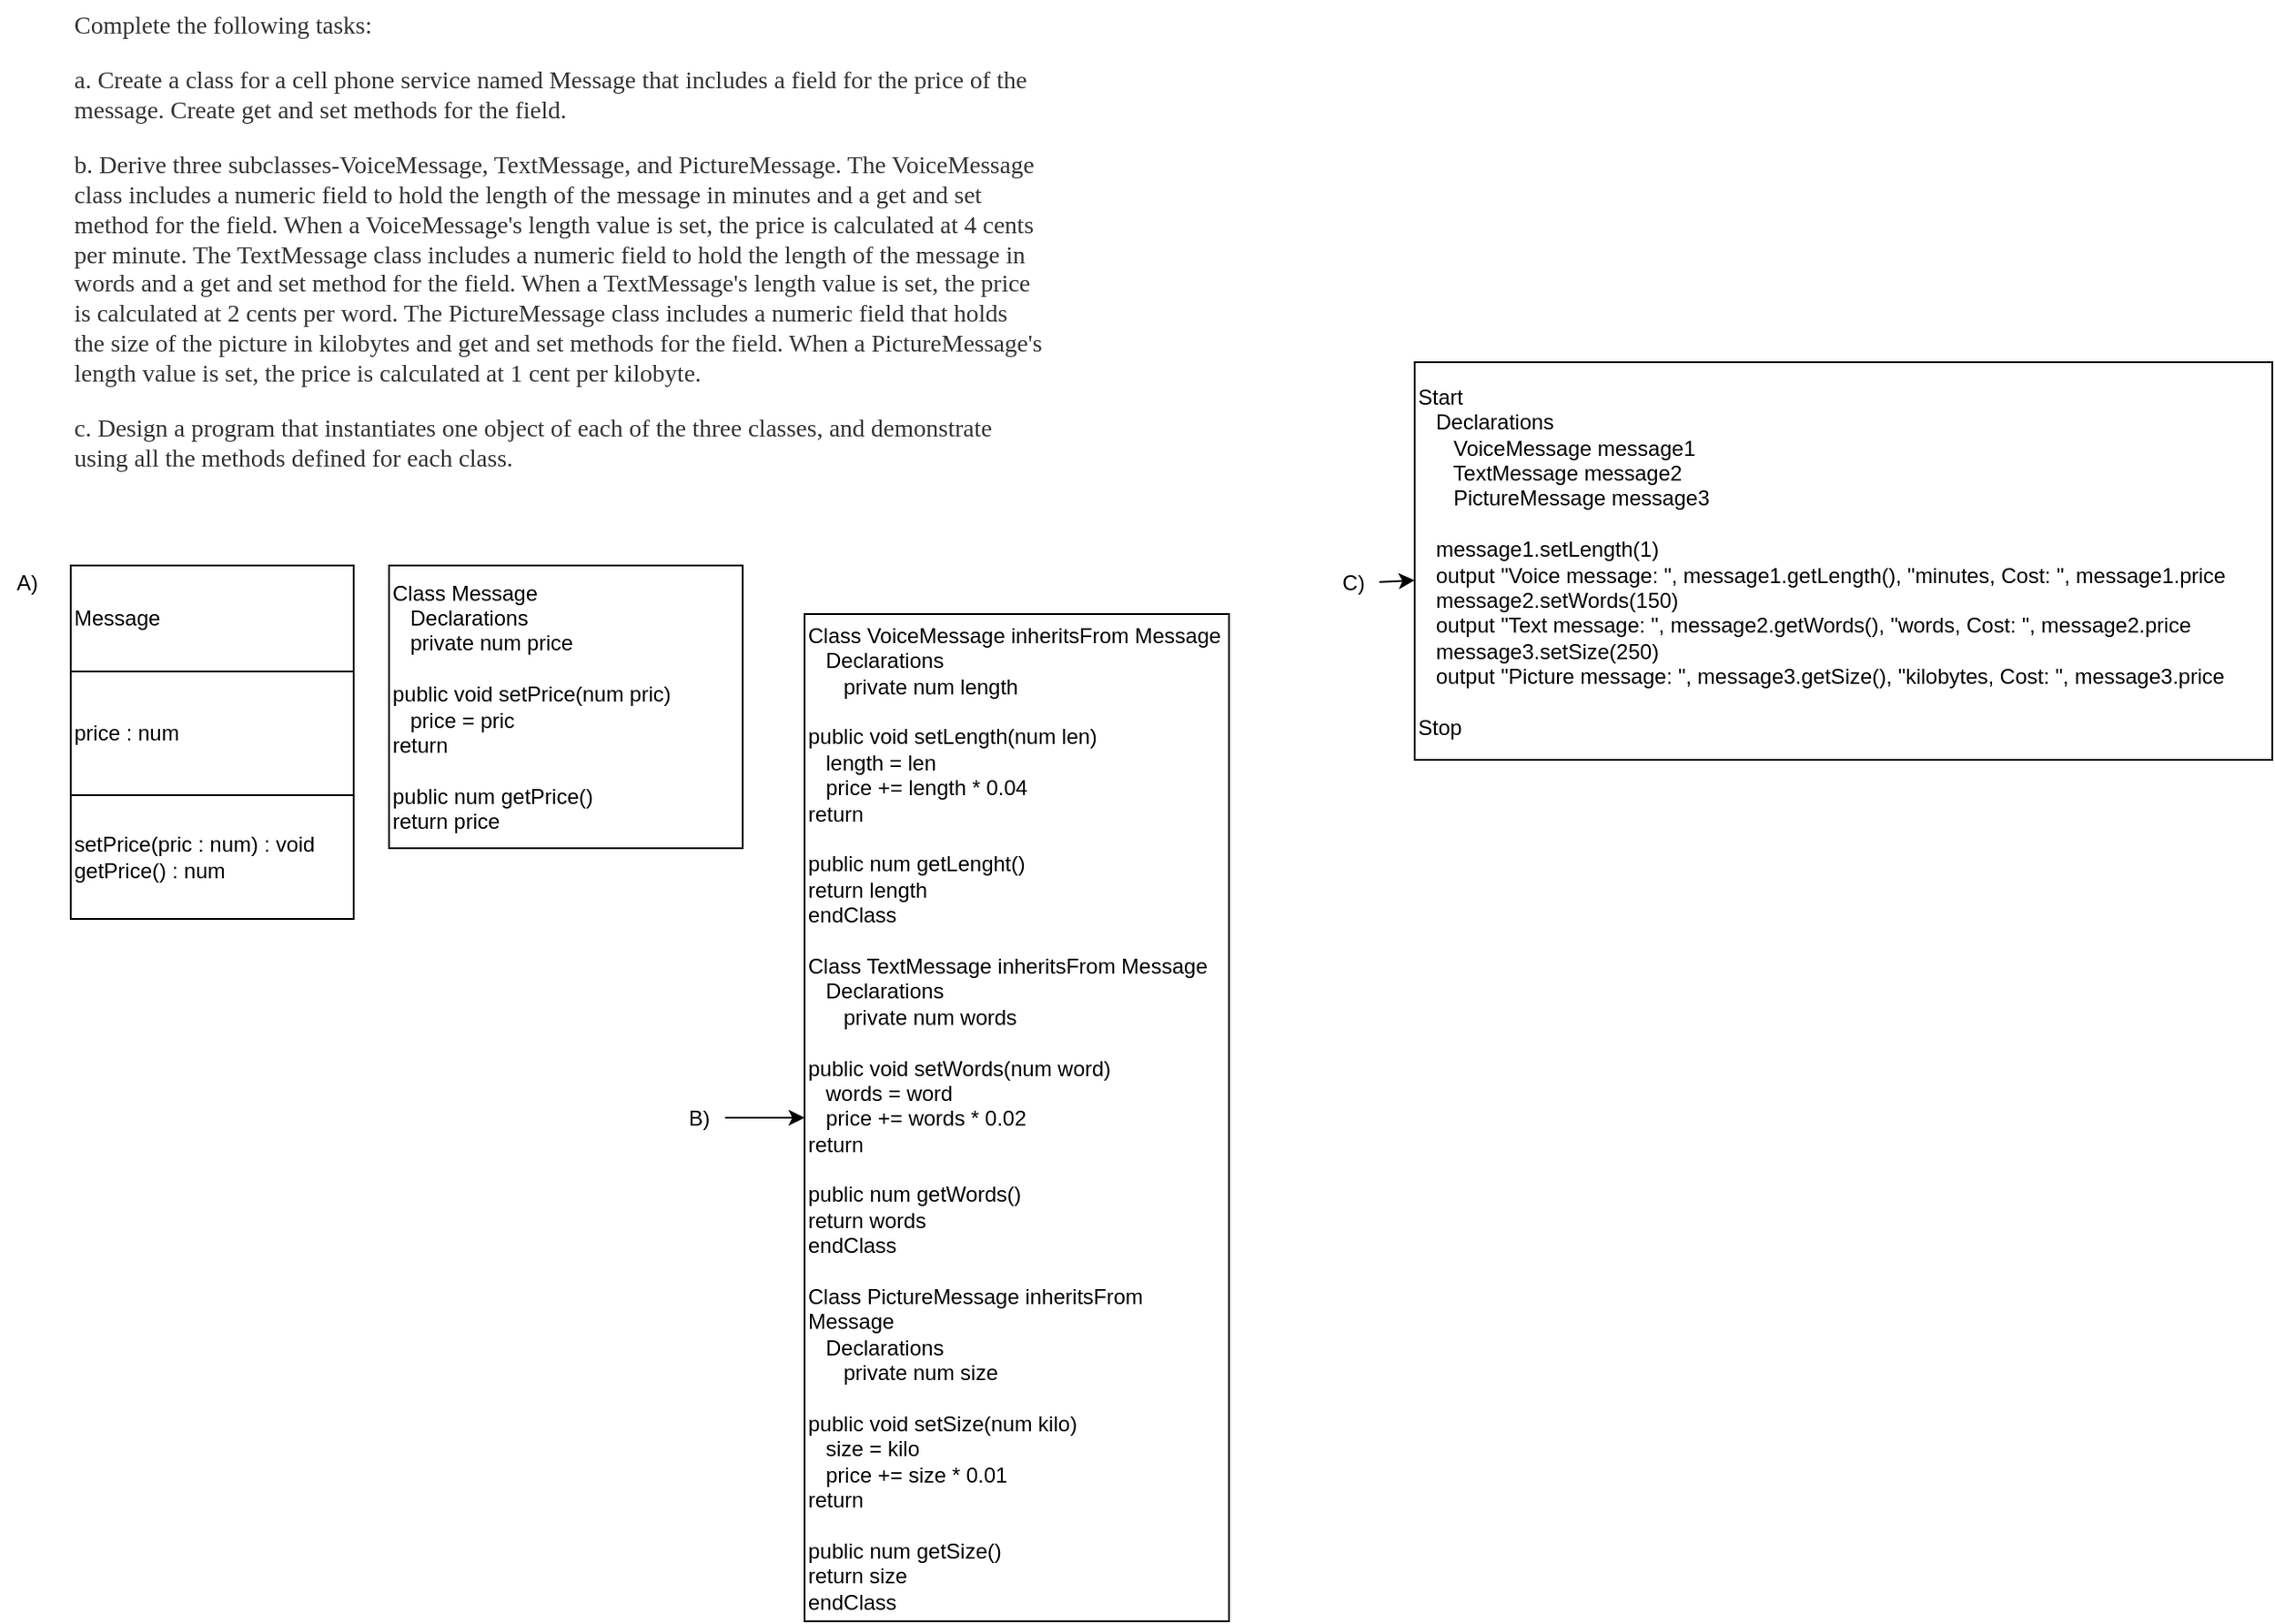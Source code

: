 <mxfile>
    <diagram id="J_u7hf5nX_nk0qVetW2i" name="Page-1">
        <mxGraphModel dx="1028" dy="705" grid="1" gridSize="10" guides="1" tooltips="1" connect="1" arrows="1" fold="1" page="1" pageScale="1" pageWidth="850" pageHeight="1100" math="0" shadow="0">
            <root>
                <mxCell id="0"/>
                <mxCell id="1" parent="0"/>
                <mxCell id="4" value="&lt;span style=&quot;color: rgb(51, 51, 51); font-family: georgia, times, &amp;quot;times new roman&amp;quot;, serif; font-size: 14px; font-style: normal; font-weight: 400; letter-spacing: normal; text-indent: 0px; text-transform: none; word-spacing: 0px; background-color: rgb(255, 255, 255); display: inline; float: none;&quot;&gt;Complete the following tasks:&lt;/span&gt;&lt;br style=&quot;color: rgb(51, 51, 51); font-family: georgia, times, &amp;quot;times new roman&amp;quot;, serif; font-size: 14px; font-style: normal; font-weight: 400; letter-spacing: normal; text-indent: 0px; text-transform: none; word-spacing: 0px; background-color: rgb(255, 255, 255);&quot;&gt;&lt;br style=&quot;color: rgb(51, 51, 51); font-family: georgia, times, &amp;quot;times new roman&amp;quot;, serif; font-size: 14px; font-style: normal; font-weight: 400; letter-spacing: normal; text-indent: 0px; text-transform: none; word-spacing: 0px; background-color: rgb(255, 255, 255);&quot;&gt;&lt;span style=&quot;color: rgb(51, 51, 51); font-family: georgia, times, &amp;quot;times new roman&amp;quot;, serif; font-size: 14px; font-style: normal; font-weight: 400; letter-spacing: normal; text-indent: 0px; text-transform: none; word-spacing: 0px; background-color: rgb(255, 255, 255); display: inline; float: none;&quot;&gt;a. Create a class for a cell phone service named Message that includes a field for the price of the message. Create get and set methods for the field.&lt;/span&gt;&lt;br style=&quot;color: rgb(51, 51, 51); font-family: georgia, times, &amp;quot;times new roman&amp;quot;, serif; font-size: 14px; font-style: normal; font-weight: 400; letter-spacing: normal; text-indent: 0px; text-transform: none; word-spacing: 0px; background-color: rgb(255, 255, 255);&quot;&gt;&lt;br style=&quot;color: rgb(51, 51, 51); font-family: georgia, times, &amp;quot;times new roman&amp;quot;, serif; font-size: 14px; font-style: normal; font-weight: 400; letter-spacing: normal; text-indent: 0px; text-transform: none; word-spacing: 0px; background-color: rgb(255, 255, 255);&quot;&gt;&lt;span style=&quot;color: rgb(51, 51, 51); font-family: georgia, times, &amp;quot;times new roman&amp;quot;, serif; font-size: 14px; font-style: normal; font-weight: 400; letter-spacing: normal; text-indent: 0px; text-transform: none; word-spacing: 0px; background-color: rgb(255, 255, 255); display: inline; float: none;&quot;&gt;b. Derive three subclasses-VoiceMessage, TextMessage, and PictureMessage. The VoiceMessage class includes a numeric field to hold the length of the message in minutes and a get and set method for the field. When a VoiceMessage's length value is set, the price is calculated at 4 cents per minute. The TextMessage class includes a numeric field to hold the length of the message in words and a get and set method for the field. When a TextMessage's length value is set, the price is calculated at 2 cents per word. The PictureMessage class includes a numeric field that holds the size of the picture in kilobytes and get and set methods for the field. When a PictureMessage's length value is set, the price is calculated at 1 cent per kilobyte.&lt;/span&gt;&lt;br style=&quot;color: rgb(51, 51, 51); font-family: georgia, times, &amp;quot;times new roman&amp;quot;, serif; font-size: 14px; font-style: normal; font-weight: 400; letter-spacing: normal; text-indent: 0px; text-transform: none; word-spacing: 0px; background-color: rgb(255, 255, 255);&quot;&gt;&lt;br style=&quot;color: rgb(51, 51, 51); font-family: georgia, times, &amp;quot;times new roman&amp;quot;, serif; font-size: 14px; font-style: normal; font-weight: 400; letter-spacing: normal; text-indent: 0px; text-transform: none; word-spacing: 0px; background-color: rgb(255, 255, 255);&quot;&gt;&lt;span style=&quot;color: rgb(51, 51, 51); font-family: georgia, times, &amp;quot;times new roman&amp;quot;, serif; font-size: 14px; font-style: normal; font-weight: 400; letter-spacing: normal; text-indent: 0px; text-transform: none; word-spacing: 0px; background-color: rgb(255, 255, 255); display: inline; float: none;&quot;&gt;c. Design a program that instantiates one object of each of the three classes, and demonstrate using all the methods defined for each class.&lt;/span&gt;" style="text;whiteSpace=wrap;html=1;" parent="1" vertex="1">
                    <mxGeometry x="330" y="200" width="550" height="260" as="geometry"/>
                </mxCell>
                <mxCell id="5" value="Class Message&lt;br&gt;&amp;nbsp; &amp;nbsp;Declarations&lt;br&gt;&amp;nbsp; &amp;nbsp;private num price&lt;br&gt;&lt;br&gt;public void setPrice(num pric)&lt;br&gt;&amp;nbsp; &amp;nbsp;price = pric&lt;br&gt;return&lt;br&gt;&lt;br&gt;public num getPrice()&lt;br&gt;return price" style="whiteSpace=wrap;html=1;align=left;" vertex="1" parent="1">
                    <mxGeometry x="510" y="520" width="200" height="160" as="geometry"/>
                </mxCell>
                <mxCell id="6" value="Message" style="whiteSpace=wrap;html=1;align=left;" vertex="1" parent="1">
                    <mxGeometry x="330" y="520" width="160" height="60" as="geometry"/>
                </mxCell>
                <mxCell id="7" value="price : num" style="whiteSpace=wrap;html=1;align=left;" vertex="1" parent="1">
                    <mxGeometry x="330" y="580" width="160" height="70" as="geometry"/>
                </mxCell>
                <mxCell id="8" value="setPrice(pric : num) : void&lt;br&gt;getPrice() : num" style="whiteSpace=wrap;html=1;align=left;" vertex="1" parent="1">
                    <mxGeometry x="330" y="650" width="160" height="70" as="geometry"/>
                </mxCell>
                <mxCell id="9" value="A)" style="text;html=1;align=center;verticalAlign=middle;resizable=0;points=[];autosize=1;strokeColor=none;fillColor=none;" vertex="1" parent="1">
                    <mxGeometry x="290" y="520" width="30" height="20" as="geometry"/>
                </mxCell>
                <mxCell id="12" value="" style="edgeStyle=none;html=1;" edge="1" parent="1" source="10" target="11">
                    <mxGeometry relative="1" as="geometry"/>
                </mxCell>
                <mxCell id="10" value="B)" style="text;html=1;align=center;verticalAlign=middle;resizable=0;points=[];autosize=1;strokeColor=none;fillColor=none;" vertex="1" parent="1">
                    <mxGeometry x="670" y="822.5" width="30" height="20" as="geometry"/>
                </mxCell>
                <mxCell id="11" value="Class VoiceMessage inheritsFrom Message&lt;br&gt;&amp;nbsp; &amp;nbsp;Declarations&amp;nbsp;&lt;br&gt;&amp;nbsp; &amp;nbsp; &amp;nbsp; private num length&lt;br&gt;&amp;nbsp; &amp;nbsp; &amp;nbsp; &lt;br&gt;public void setLength(num len)&lt;br&gt;&amp;nbsp; &amp;nbsp;length = len&lt;br&gt;&amp;nbsp; &amp;nbsp;price += length * 0.04&lt;br&gt;return&lt;br&gt;&lt;br&gt;public num getLenght()&lt;br&gt;return length&lt;br&gt;endClass&lt;br&gt;&lt;br&gt;Class TextMessage inheritsFrom Message&lt;br&gt;&amp;nbsp; &amp;nbsp;Declarations&lt;br&gt;&amp;nbsp; &amp;nbsp; &amp;nbsp; private num words&lt;br&gt;&amp;nbsp; &amp;nbsp; &amp;nbsp;&amp;nbsp;&lt;br&gt;public void setWords(num word)&lt;br&gt;&amp;nbsp; &amp;nbsp;words = word&lt;br&gt;&amp;nbsp; &amp;nbsp;price += words * 0.02&lt;br&gt;return&lt;br&gt;&lt;br&gt;public num getWords()&lt;br&gt;return words&lt;br&gt;endClass&lt;br&gt;&lt;br&gt;Class PictureMessage inheritsFrom Message&lt;br&gt;&amp;nbsp; &amp;nbsp;Declarations&lt;br&gt;&amp;nbsp; &amp;nbsp; &amp;nbsp; private num size&lt;br&gt;&lt;br&gt;public void setSize(num kilo)&lt;br&gt;&amp;nbsp; &amp;nbsp;size = kilo&lt;br&gt;&amp;nbsp; &amp;nbsp;price += size * 0.01&lt;br&gt;return&lt;br&gt;&lt;br&gt;public num getSize()&lt;br&gt;return size&lt;br&gt;endClass" style="whiteSpace=wrap;html=1;align=left;" vertex="1" parent="1">
                    <mxGeometry x="745" y="547.5" width="240" height="570" as="geometry"/>
                </mxCell>
                <mxCell id="16" value="" style="edgeStyle=none;html=1;" edge="1" parent="1" source="13" target="15">
                    <mxGeometry relative="1" as="geometry"/>
                </mxCell>
                <mxCell id="13" value="C)" style="text;html=1;align=center;verticalAlign=middle;resizable=0;points=[];autosize=1;strokeColor=none;fillColor=none;" vertex="1" parent="1">
                    <mxGeometry x="1040" y="520" width="30" height="20" as="geometry"/>
                </mxCell>
                <mxCell id="15" value="Start&lt;br&gt;&amp;nbsp; &amp;nbsp;Declarations&lt;br&gt;&amp;nbsp; &amp;nbsp; &amp;nbsp; VoiceMessage message1&lt;br&gt;&amp;nbsp; &amp;nbsp; &amp;nbsp; TextMessage message2&lt;br&gt;&amp;nbsp; &amp;nbsp; &amp;nbsp; PictureMessage message3&lt;br&gt;&lt;br&gt;&amp;nbsp; &amp;nbsp;message1.setLength(1)&lt;br&gt;&amp;nbsp; &amp;nbsp;output &quot;Voice message: &quot;, message1.getLength(), &quot;minutes, Cost: &quot;, message1.price&lt;br&gt;&amp;nbsp; &amp;nbsp;message2.setWords(150)&lt;br&gt;&amp;nbsp; &amp;nbsp;output &quot;Text message: &quot;, message2.getWords(), &quot;words, Cost: &quot;, message2.price&lt;br&gt;&amp;nbsp; &amp;nbsp;message3.setSize(250)&lt;br&gt;&amp;nbsp; &amp;nbsp;output &quot;Picture message: &quot;, message3.getSize(), &quot;kilobytes, Cost: &quot;, message3.price&lt;br&gt;&lt;br&gt;Stop&amp;nbsp;&amp;nbsp;" style="whiteSpace=wrap;html=1;align=left;" vertex="1" parent="1">
                    <mxGeometry x="1090" y="405" width="485" height="225" as="geometry"/>
                </mxCell>
            </root>
        </mxGraphModel>
    </diagram>
</mxfile>